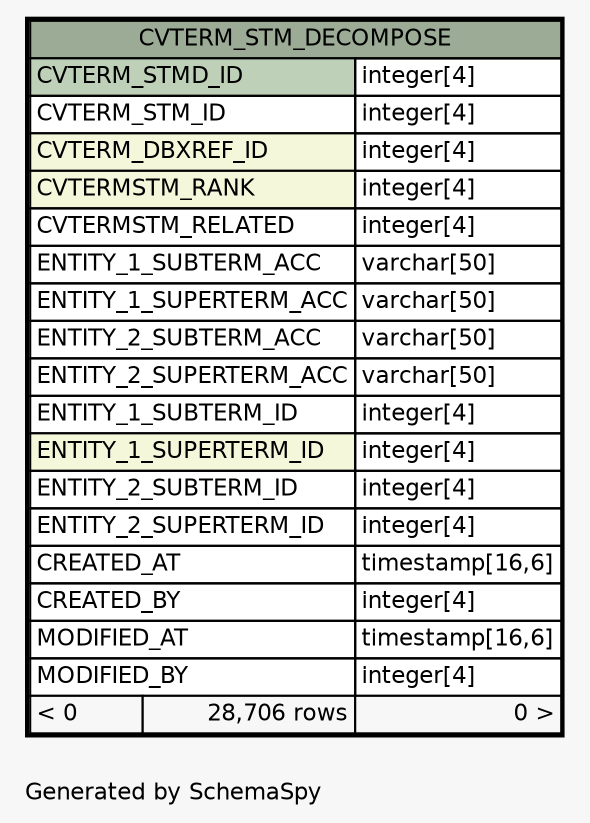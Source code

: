 // dot 2.38.0 on Windows 10 10.0
// SchemaSpy rev Unknown
digraph "oneDegreeRelationshipsDiagram" {
  graph [
    rankdir="RL"
    bgcolor="#f7f7f7"
    label="\nGenerated by SchemaSpy"
    labeljust="l"
    nodesep="0.18"
    ranksep="0.46"
    fontname="Helvetica"
    fontsize="11"
  ];
  node [
    fontname="Helvetica"
    fontsize="11"
    shape="plaintext"
  ];
  edge [
    arrowsize="0.8"
  ];
  "CVTERM_STM_DECOMPOSE" [
    label=<
    <TABLE BORDER="2" CELLBORDER="1" CELLSPACING="0" BGCOLOR="#ffffff">
      <TR><TD COLSPAN="3" BGCOLOR="#9bab96" ALIGN="CENTER">CVTERM_STM_DECOMPOSE</TD></TR>
      <TR><TD PORT="CVTERM_STMD_ID" COLSPAN="2" BGCOLOR="#bed1b8" ALIGN="LEFT">CVTERM_STMD_ID</TD><TD PORT="CVTERM_STMD_ID.type" ALIGN="LEFT">integer[4]</TD></TR>
      <TR><TD PORT="CVTERM_STM_ID" COLSPAN="2" ALIGN="LEFT">CVTERM_STM_ID</TD><TD PORT="CVTERM_STM_ID.type" ALIGN="LEFT">integer[4]</TD></TR>
      <TR><TD PORT="CVTERM_DBXREF_ID" COLSPAN="2" BGCOLOR="#f4f7da" ALIGN="LEFT">CVTERM_DBXREF_ID</TD><TD PORT="CVTERM_DBXREF_ID.type" ALIGN="LEFT">integer[4]</TD></TR>
      <TR><TD PORT="CVTERMSTM_RANK" COLSPAN="2" BGCOLOR="#f4f7da" ALIGN="LEFT">CVTERMSTM_RANK</TD><TD PORT="CVTERMSTM_RANK.type" ALIGN="LEFT">integer[4]</TD></TR>
      <TR><TD PORT="CVTERMSTM_RELATED" COLSPAN="2" ALIGN="LEFT">CVTERMSTM_RELATED</TD><TD PORT="CVTERMSTM_RELATED.type" ALIGN="LEFT">integer[4]</TD></TR>
      <TR><TD PORT="ENTITY_1_SUBTERM_ACC" COLSPAN="2" ALIGN="LEFT">ENTITY_1_SUBTERM_ACC</TD><TD PORT="ENTITY_1_SUBTERM_ACC.type" ALIGN="LEFT">varchar[50]</TD></TR>
      <TR><TD PORT="ENTITY_1_SUPERTERM_ACC" COLSPAN="2" ALIGN="LEFT">ENTITY_1_SUPERTERM_ACC</TD><TD PORT="ENTITY_1_SUPERTERM_ACC.type" ALIGN="LEFT">varchar[50]</TD></TR>
      <TR><TD PORT="ENTITY_2_SUBTERM_ACC" COLSPAN="2" ALIGN="LEFT">ENTITY_2_SUBTERM_ACC</TD><TD PORT="ENTITY_2_SUBTERM_ACC.type" ALIGN="LEFT">varchar[50]</TD></TR>
      <TR><TD PORT="ENTITY_2_SUPERTERM_ACC" COLSPAN="2" ALIGN="LEFT">ENTITY_2_SUPERTERM_ACC</TD><TD PORT="ENTITY_2_SUPERTERM_ACC.type" ALIGN="LEFT">varchar[50]</TD></TR>
      <TR><TD PORT="ENTITY_1_SUBTERM_ID" COLSPAN="2" ALIGN="LEFT">ENTITY_1_SUBTERM_ID</TD><TD PORT="ENTITY_1_SUBTERM_ID.type" ALIGN="LEFT">integer[4]</TD></TR>
      <TR><TD PORT="ENTITY_1_SUPERTERM_ID" COLSPAN="2" BGCOLOR="#f4f7da" ALIGN="LEFT">ENTITY_1_SUPERTERM_ID</TD><TD PORT="ENTITY_1_SUPERTERM_ID.type" ALIGN="LEFT">integer[4]</TD></TR>
      <TR><TD PORT="ENTITY_2_SUBTERM_ID" COLSPAN="2" ALIGN="LEFT">ENTITY_2_SUBTERM_ID</TD><TD PORT="ENTITY_2_SUBTERM_ID.type" ALIGN="LEFT">integer[4]</TD></TR>
      <TR><TD PORT="ENTITY_2_SUPERTERM_ID" COLSPAN="2" ALIGN="LEFT">ENTITY_2_SUPERTERM_ID</TD><TD PORT="ENTITY_2_SUPERTERM_ID.type" ALIGN="LEFT">integer[4]</TD></TR>
      <TR><TD PORT="CREATED_AT" COLSPAN="2" ALIGN="LEFT">CREATED_AT</TD><TD PORT="CREATED_AT.type" ALIGN="LEFT">timestamp[16,6]</TD></TR>
      <TR><TD PORT="CREATED_BY" COLSPAN="2" ALIGN="LEFT">CREATED_BY</TD><TD PORT="CREATED_BY.type" ALIGN="LEFT">integer[4]</TD></TR>
      <TR><TD PORT="MODIFIED_AT" COLSPAN="2" ALIGN="LEFT">MODIFIED_AT</TD><TD PORT="MODIFIED_AT.type" ALIGN="LEFT">timestamp[16,6]</TD></TR>
      <TR><TD PORT="MODIFIED_BY" COLSPAN="2" ALIGN="LEFT">MODIFIED_BY</TD><TD PORT="MODIFIED_BY.type" ALIGN="LEFT">integer[4]</TD></TR>
      <TR><TD ALIGN="LEFT" BGCOLOR="#f7f7f7">&lt; 0</TD><TD ALIGN="RIGHT" BGCOLOR="#f7f7f7">28,706 rows</TD><TD ALIGN="RIGHT" BGCOLOR="#f7f7f7">0 &gt;</TD></TR>
    </TABLE>>
    URL="CVTERM_STM_DECOMPOSE.html"
    tooltip="CVTERM_STM_DECOMPOSE"
  ];
}

